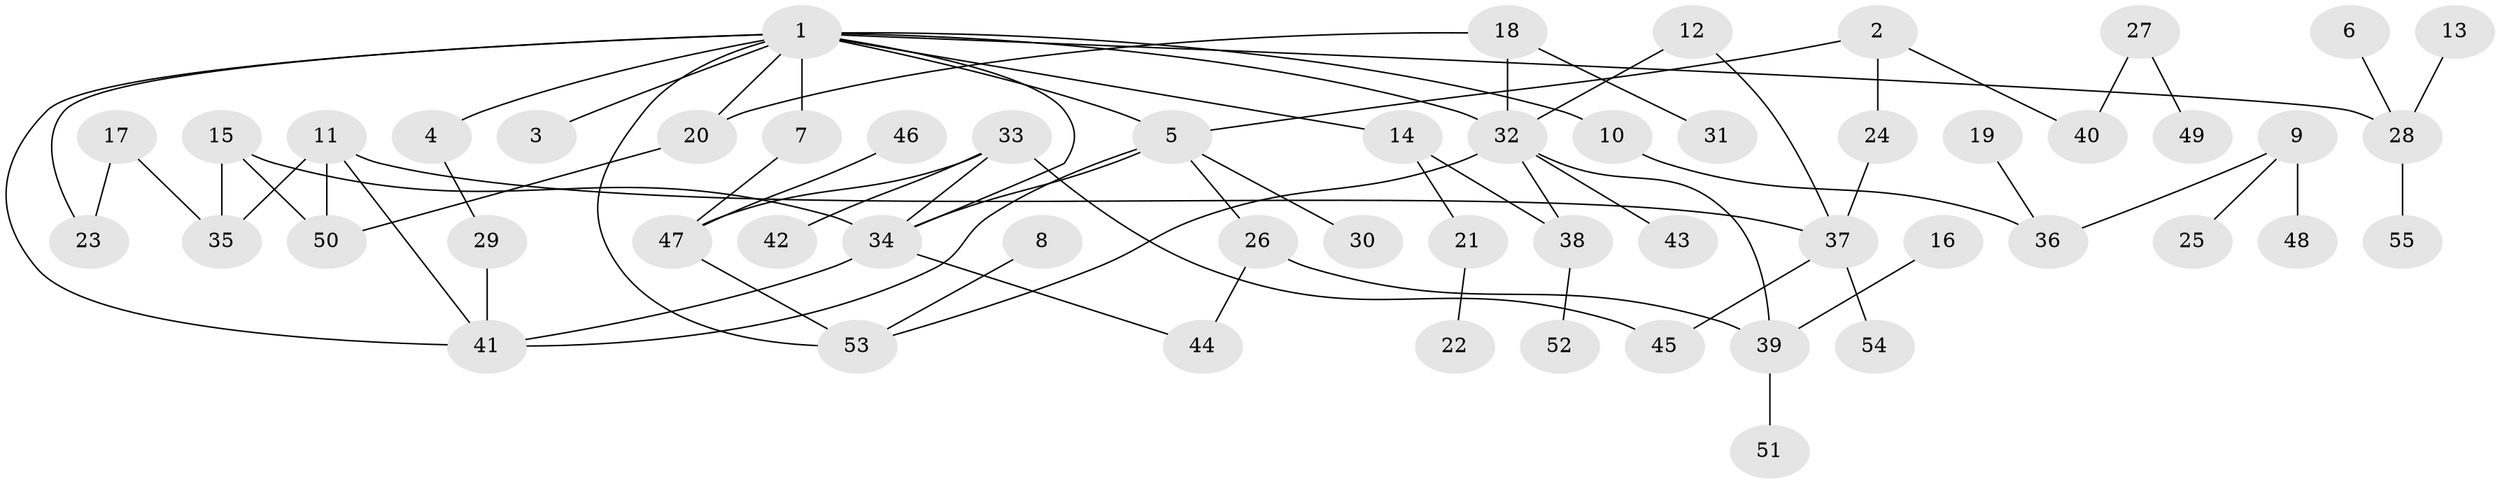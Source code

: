 // original degree distribution, {4: 0.08181818181818182, 5: 0.045454545454545456, 8: 0.00909090909090909, 6: 0.01818181818181818, 3: 0.19090909090909092, 7: 0.00909090909090909, 1: 0.3181818181818182, 2: 0.32727272727272727}
// Generated by graph-tools (version 1.1) at 2025/25/03/09/25 03:25:34]
// undirected, 55 vertices, 72 edges
graph export_dot {
graph [start="1"]
  node [color=gray90,style=filled];
  1;
  2;
  3;
  4;
  5;
  6;
  7;
  8;
  9;
  10;
  11;
  12;
  13;
  14;
  15;
  16;
  17;
  18;
  19;
  20;
  21;
  22;
  23;
  24;
  25;
  26;
  27;
  28;
  29;
  30;
  31;
  32;
  33;
  34;
  35;
  36;
  37;
  38;
  39;
  40;
  41;
  42;
  43;
  44;
  45;
  46;
  47;
  48;
  49;
  50;
  51;
  52;
  53;
  54;
  55;
  1 -- 3 [weight=1.0];
  1 -- 4 [weight=1.0];
  1 -- 5 [weight=1.0];
  1 -- 7 [weight=1.0];
  1 -- 10 [weight=1.0];
  1 -- 14 [weight=1.0];
  1 -- 20 [weight=1.0];
  1 -- 23 [weight=1.0];
  1 -- 28 [weight=1.0];
  1 -- 32 [weight=1.0];
  1 -- 34 [weight=1.0];
  1 -- 41 [weight=1.0];
  1 -- 53 [weight=1.0];
  2 -- 5 [weight=1.0];
  2 -- 24 [weight=1.0];
  2 -- 40 [weight=1.0];
  4 -- 29 [weight=1.0];
  5 -- 26 [weight=1.0];
  5 -- 30 [weight=1.0];
  5 -- 34 [weight=2.0];
  5 -- 41 [weight=1.0];
  6 -- 28 [weight=1.0];
  7 -- 47 [weight=1.0];
  8 -- 53 [weight=1.0];
  9 -- 25 [weight=1.0];
  9 -- 36 [weight=1.0];
  9 -- 48 [weight=1.0];
  10 -- 36 [weight=1.0];
  11 -- 35 [weight=1.0];
  11 -- 37 [weight=1.0];
  11 -- 41 [weight=1.0];
  11 -- 50 [weight=1.0];
  12 -- 32 [weight=1.0];
  12 -- 37 [weight=1.0];
  13 -- 28 [weight=1.0];
  14 -- 21 [weight=2.0];
  14 -- 38 [weight=1.0];
  15 -- 34 [weight=1.0];
  15 -- 35 [weight=1.0];
  15 -- 50 [weight=1.0];
  16 -- 39 [weight=1.0];
  17 -- 23 [weight=1.0];
  17 -- 35 [weight=1.0];
  18 -- 20 [weight=1.0];
  18 -- 31 [weight=1.0];
  18 -- 32 [weight=1.0];
  19 -- 36 [weight=1.0];
  20 -- 50 [weight=1.0];
  21 -- 22 [weight=1.0];
  24 -- 37 [weight=1.0];
  26 -- 39 [weight=1.0];
  26 -- 44 [weight=1.0];
  27 -- 40 [weight=1.0];
  27 -- 49 [weight=1.0];
  28 -- 55 [weight=1.0];
  29 -- 41 [weight=1.0];
  32 -- 38 [weight=1.0];
  32 -- 39 [weight=1.0];
  32 -- 43 [weight=1.0];
  32 -- 53 [weight=1.0];
  33 -- 34 [weight=1.0];
  33 -- 42 [weight=1.0];
  33 -- 45 [weight=1.0];
  33 -- 47 [weight=1.0];
  34 -- 41 [weight=1.0];
  34 -- 44 [weight=1.0];
  37 -- 45 [weight=1.0];
  37 -- 54 [weight=1.0];
  38 -- 52 [weight=1.0];
  39 -- 51 [weight=1.0];
  46 -- 47 [weight=1.0];
  47 -- 53 [weight=1.0];
}
